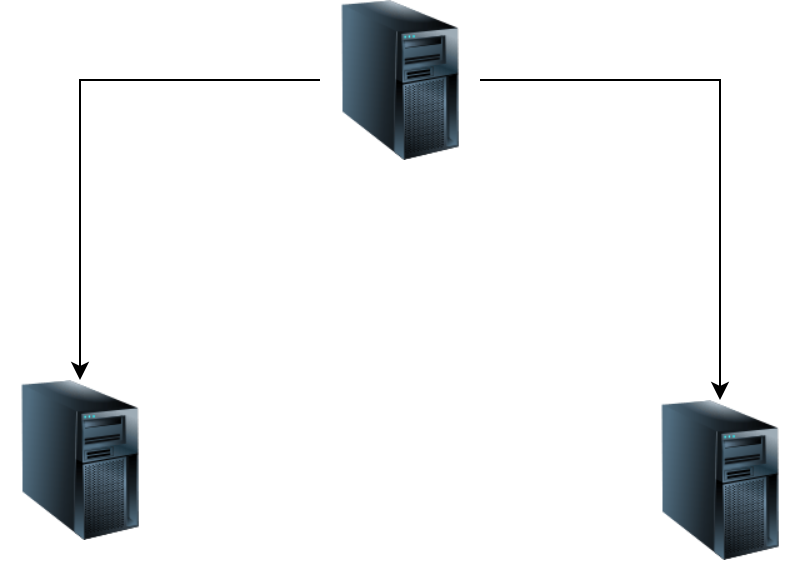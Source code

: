 <mxfile version="14.4.2" type="github"><diagram id="QJYTXNlXu5vXmk5nb_xO" name="Page-1"><mxGraphModel dx="1422" dy="762" grid="1" gridSize="10" guides="1" tooltips="1" connect="1" arrows="1" fold="1" page="1" pageScale="1" pageWidth="827" pageHeight="1169" math="0" shadow="0"><root><mxCell id="0"/><mxCell id="1" parent="0"/><mxCell id="W1TUsJ_B_GqHntvt5mXr-4" style="edgeStyle=orthogonalEdgeStyle;rounded=0;orthogonalLoop=1;jettySize=auto;html=1;" edge="1" parent="1" source="W1TUsJ_B_GqHntvt5mXr-1" target="W1TUsJ_B_GqHntvt5mXr-3"><mxGeometry relative="1" as="geometry"/></mxCell><mxCell id="W1TUsJ_B_GqHntvt5mXr-5" style="edgeStyle=orthogonalEdgeStyle;rounded=0;orthogonalLoop=1;jettySize=auto;html=1;entryX=0.5;entryY=0;entryDx=0;entryDy=0;" edge="1" parent="1" source="W1TUsJ_B_GqHntvt5mXr-1" target="W1TUsJ_B_GqHntvt5mXr-2"><mxGeometry relative="1" as="geometry"/></mxCell><UserObject label="" link="http://mjwp.nimble.cn:9010/workplus/login" id="W1TUsJ_B_GqHntvt5mXr-1"><mxCell style="image;html=1;image=img/lib/clip_art/computers/Server_Tower_128x128.png" vertex="1" parent="1"><mxGeometry x="250" y="700" width="80" height="80" as="geometry"/></mxCell></UserObject><mxCell id="W1TUsJ_B_GqHntvt5mXr-2" value="" style="image;html=1;image=img/lib/clip_art/computers/Server_Tower_128x128.png" vertex="1" parent="1"><mxGeometry x="90" y="890" width="80" height="80" as="geometry"/></mxCell><mxCell id="W1TUsJ_B_GqHntvt5mXr-3" value="" style="image;html=1;image=img/lib/clip_art/computers/Server_Tower_128x128.png" vertex="1" parent="1"><mxGeometry x="410" y="900" width="80" height="80" as="geometry"/></mxCell></root></mxGraphModel></diagram></mxfile>